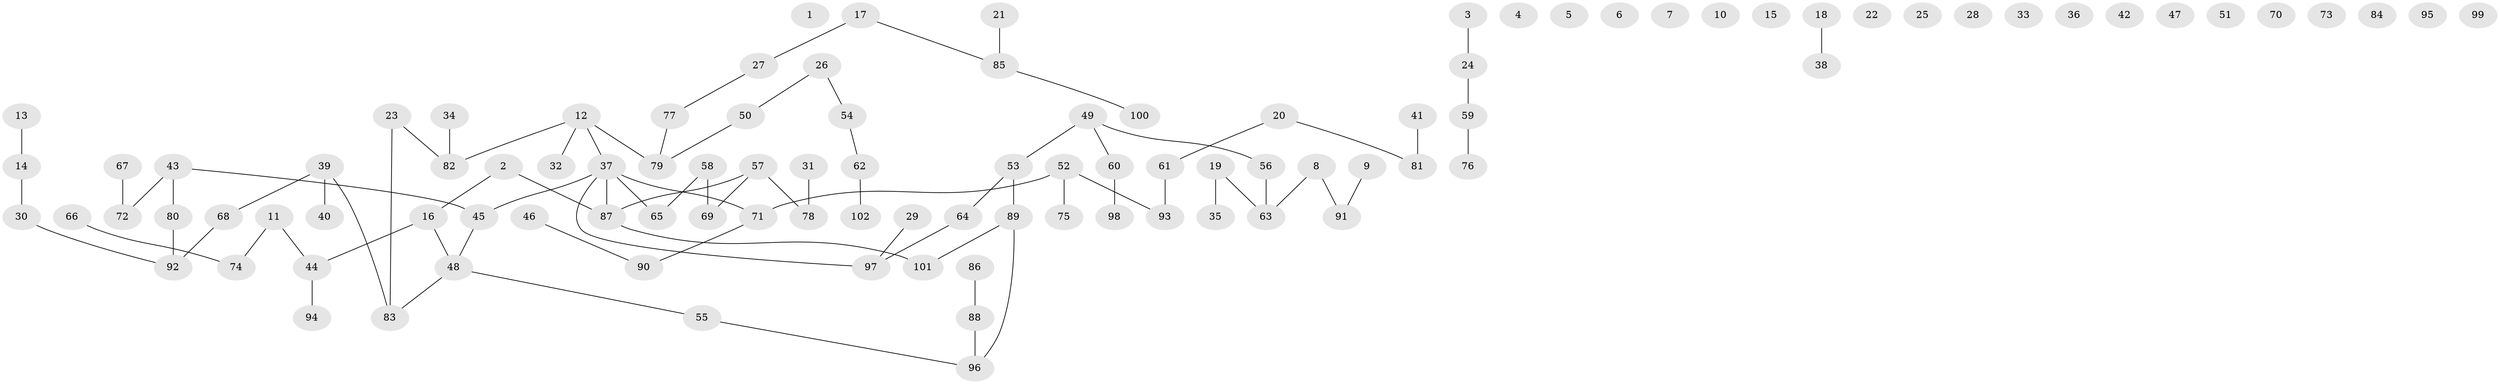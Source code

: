 // coarse degree distribution, {2: 0.3684210526315789, 3: 0.21052631578947367, 5: 0.05263157894736842, 1: 0.3157894736842105, 7: 0.05263157894736842}
// Generated by graph-tools (version 1.1) at 2025/35/03/04/25 23:35:56]
// undirected, 102 vertices, 85 edges
graph export_dot {
  node [color=gray90,style=filled];
  1;
  2;
  3;
  4;
  5;
  6;
  7;
  8;
  9;
  10;
  11;
  12;
  13;
  14;
  15;
  16;
  17;
  18;
  19;
  20;
  21;
  22;
  23;
  24;
  25;
  26;
  27;
  28;
  29;
  30;
  31;
  32;
  33;
  34;
  35;
  36;
  37;
  38;
  39;
  40;
  41;
  42;
  43;
  44;
  45;
  46;
  47;
  48;
  49;
  50;
  51;
  52;
  53;
  54;
  55;
  56;
  57;
  58;
  59;
  60;
  61;
  62;
  63;
  64;
  65;
  66;
  67;
  68;
  69;
  70;
  71;
  72;
  73;
  74;
  75;
  76;
  77;
  78;
  79;
  80;
  81;
  82;
  83;
  84;
  85;
  86;
  87;
  88;
  89;
  90;
  91;
  92;
  93;
  94;
  95;
  96;
  97;
  98;
  99;
  100;
  101;
  102;
  2 -- 16;
  2 -- 87;
  3 -- 24;
  8 -- 63;
  8 -- 91;
  9 -- 91;
  11 -- 44;
  11 -- 74;
  12 -- 32;
  12 -- 37;
  12 -- 79;
  12 -- 82;
  13 -- 14;
  14 -- 30;
  16 -- 44;
  16 -- 48;
  17 -- 27;
  17 -- 85;
  18 -- 38;
  19 -- 35;
  19 -- 63;
  20 -- 61;
  20 -- 81;
  21 -- 85;
  23 -- 82;
  23 -- 83;
  24 -- 59;
  26 -- 50;
  26 -- 54;
  27 -- 77;
  29 -- 97;
  30 -- 92;
  31 -- 78;
  34 -- 82;
  37 -- 45;
  37 -- 65;
  37 -- 71;
  37 -- 87;
  37 -- 97;
  39 -- 40;
  39 -- 68;
  39 -- 83;
  41 -- 81;
  43 -- 45;
  43 -- 72;
  43 -- 80;
  44 -- 94;
  45 -- 48;
  46 -- 90;
  48 -- 55;
  48 -- 83;
  49 -- 53;
  49 -- 56;
  49 -- 60;
  50 -- 79;
  52 -- 71;
  52 -- 75;
  52 -- 93;
  53 -- 64;
  53 -- 89;
  54 -- 62;
  55 -- 96;
  56 -- 63;
  57 -- 69;
  57 -- 78;
  57 -- 87;
  58 -- 65;
  58 -- 69;
  59 -- 76;
  60 -- 98;
  61 -- 93;
  62 -- 102;
  64 -- 97;
  66 -- 74;
  67 -- 72;
  68 -- 92;
  71 -- 90;
  77 -- 79;
  80 -- 92;
  85 -- 100;
  86 -- 88;
  87 -- 101;
  88 -- 96;
  89 -- 96;
  89 -- 101;
}
